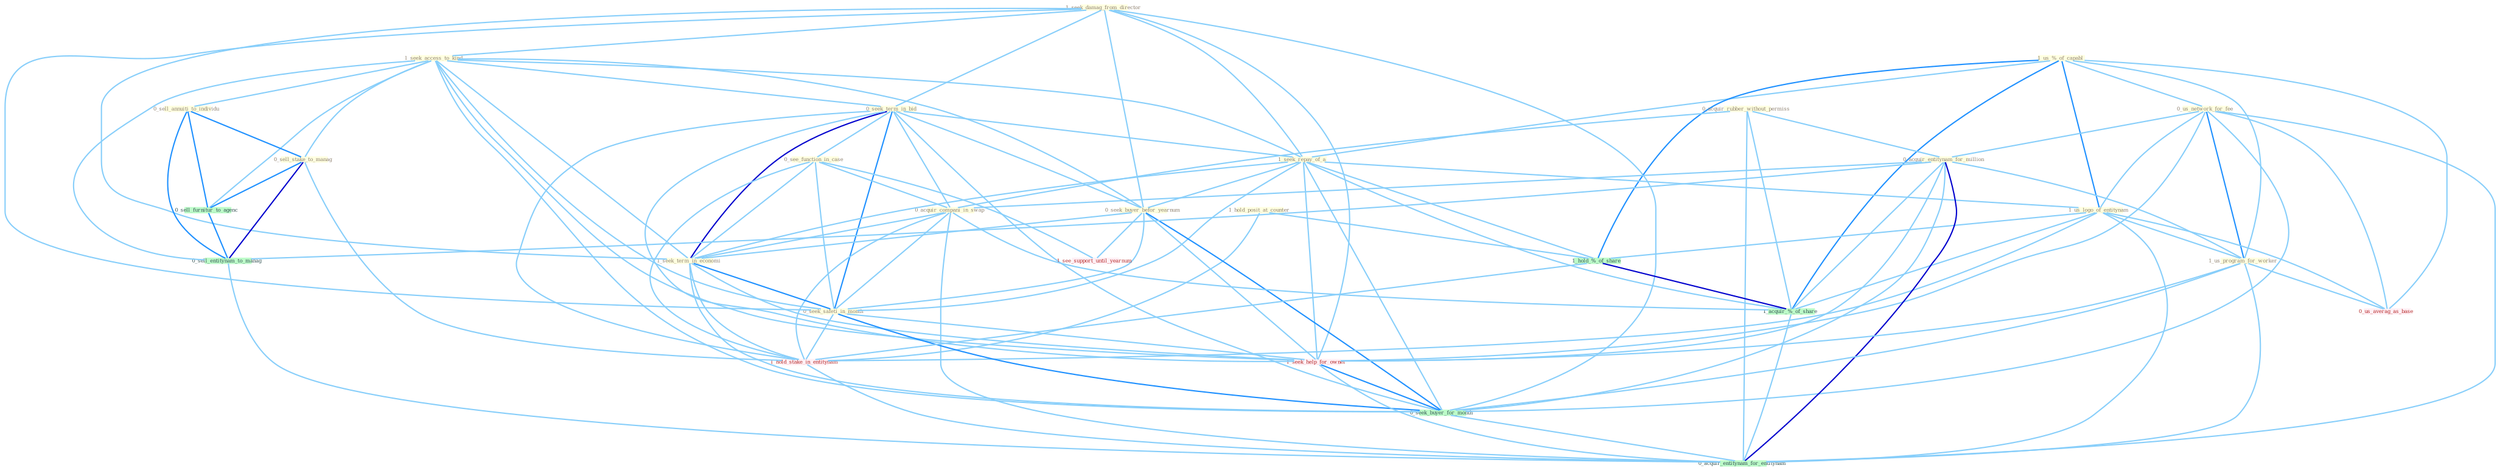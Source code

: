 Graph G{ 
    node
    [shape=polygon,style=filled,width=.5,height=.06,color="#BDFCC9",fixedsize=true,fontsize=4,
    fontcolor="#2f4f4f"];
    {node
    [color="#ffffe0", fontcolor="#8b7d6b"] "1_seek_damag_from_director " "1_hold_posit_at_counter " "1_seek_access_to_kind " "1_us_%_of_capabl " "0_us_network_for_fee " "0_acquir_rubber_without_permiss " "0_seek_term_in_bid " "0_sell_annuiti_to_individu " "1_seek_repay_of_a " "0_seek_buyer_befor_yearnum " "0_see_function_in_case " "1_us_logo_of_entitynam " "0_acquir_entitynam_for_million " "0_acquir_compani_in_swap " "0_sell_stake_to_manag " "1_seek_term_in_economi " "1_us_program_for_worker " "0_seek_safeti_in_month "}
{node [color="#fff0f5", fontcolor="#b22222"] "1_hold_stake_in_entitynam " "1_seek_help_for_owner " "1_see_support_until_yearnum " "0_us_averag_as_base "}
edge [color="#B0E2FF"];

	"1_seek_damag_from_director " -- "1_seek_access_to_kind " [w="1", color="#87cefa" ];
	"1_seek_damag_from_director " -- "0_seek_term_in_bid " [w="1", color="#87cefa" ];
	"1_seek_damag_from_director " -- "1_seek_repay_of_a " [w="1", color="#87cefa" ];
	"1_seek_damag_from_director " -- "0_seek_buyer_befor_yearnum " [w="1", color="#87cefa" ];
	"1_seek_damag_from_director " -- "1_seek_term_in_economi " [w="1", color="#87cefa" ];
	"1_seek_damag_from_director " -- "0_seek_safeti_in_month " [w="1", color="#87cefa" ];
	"1_seek_damag_from_director " -- "1_seek_help_for_owner " [w="1", color="#87cefa" ];
	"1_seek_damag_from_director " -- "0_seek_buyer_for_month " [w="1", color="#87cefa" ];
	"1_hold_posit_at_counter " -- "1_hold_%_of_share " [w="1", color="#87cefa" ];
	"1_hold_posit_at_counter " -- "1_hold_stake_in_entitynam " [w="1", color="#87cefa" ];
	"1_seek_access_to_kind " -- "0_seek_term_in_bid " [w="1", color="#87cefa" ];
	"1_seek_access_to_kind " -- "0_sell_annuiti_to_individu " [w="1", color="#87cefa" ];
	"1_seek_access_to_kind " -- "1_seek_repay_of_a " [w="1", color="#87cefa" ];
	"1_seek_access_to_kind " -- "0_seek_buyer_befor_yearnum " [w="1", color="#87cefa" ];
	"1_seek_access_to_kind " -- "0_sell_stake_to_manag " [w="1", color="#87cefa" ];
	"1_seek_access_to_kind " -- "1_seek_term_in_economi " [w="1", color="#87cefa" ];
	"1_seek_access_to_kind " -- "0_seek_safeti_in_month " [w="1", color="#87cefa" ];
	"1_seek_access_to_kind " -- "1_seek_help_for_owner " [w="1", color="#87cefa" ];
	"1_seek_access_to_kind " -- "0_seek_buyer_for_month " [w="1", color="#87cefa" ];
	"1_seek_access_to_kind " -- "0_sell_furnitur_to_agenc " [w="1", color="#87cefa" ];
	"1_seek_access_to_kind " -- "0_sell_entitynam_to_manag " [w="1", color="#87cefa" ];
	"1_us_%_of_capabl " -- "0_us_network_for_fee " [w="1", color="#87cefa" ];
	"1_us_%_of_capabl " -- "1_seek_repay_of_a " [w="1", color="#87cefa" ];
	"1_us_%_of_capabl " -- "1_us_logo_of_entitynam " [w="2", color="#1e90ff" , len=0.8];
	"1_us_%_of_capabl " -- "1_us_program_for_worker " [w="1", color="#87cefa" ];
	"1_us_%_of_capabl " -- "1_hold_%_of_share " [w="2", color="#1e90ff" , len=0.8];
	"1_us_%_of_capabl " -- "1_acquir_%_of_share " [w="2", color="#1e90ff" , len=0.8];
	"1_us_%_of_capabl " -- "0_us_averag_as_base " [w="1", color="#87cefa" ];
	"0_us_network_for_fee " -- "1_us_logo_of_entitynam " [w="1", color="#87cefa" ];
	"0_us_network_for_fee " -- "0_acquir_entitynam_for_million " [w="1", color="#87cefa" ];
	"0_us_network_for_fee " -- "1_us_program_for_worker " [w="2", color="#1e90ff" , len=0.8];
	"0_us_network_for_fee " -- "1_seek_help_for_owner " [w="1", color="#87cefa" ];
	"0_us_network_for_fee " -- "0_seek_buyer_for_month " [w="1", color="#87cefa" ];
	"0_us_network_for_fee " -- "0_us_averag_as_base " [w="1", color="#87cefa" ];
	"0_us_network_for_fee " -- "0_acquir_entitynam_for_entitynam " [w="1", color="#87cefa" ];
	"0_acquir_rubber_without_permiss " -- "0_acquir_entitynam_for_million " [w="1", color="#87cefa" ];
	"0_acquir_rubber_without_permiss " -- "0_acquir_compani_in_swap " [w="1", color="#87cefa" ];
	"0_acquir_rubber_without_permiss " -- "1_acquir_%_of_share " [w="1", color="#87cefa" ];
	"0_acquir_rubber_without_permiss " -- "0_acquir_entitynam_for_entitynam " [w="1", color="#87cefa" ];
	"0_seek_term_in_bid " -- "1_seek_repay_of_a " [w="1", color="#87cefa" ];
	"0_seek_term_in_bid " -- "0_seek_buyer_befor_yearnum " [w="1", color="#87cefa" ];
	"0_seek_term_in_bid " -- "0_see_function_in_case " [w="1", color="#87cefa" ];
	"0_seek_term_in_bid " -- "0_acquir_compani_in_swap " [w="1", color="#87cefa" ];
	"0_seek_term_in_bid " -- "1_seek_term_in_economi " [w="3", color="#0000cd" , len=0.6];
	"0_seek_term_in_bid " -- "0_seek_safeti_in_month " [w="2", color="#1e90ff" , len=0.8];
	"0_seek_term_in_bid " -- "1_hold_stake_in_entitynam " [w="1", color="#87cefa" ];
	"0_seek_term_in_bid " -- "1_seek_help_for_owner " [w="1", color="#87cefa" ];
	"0_seek_term_in_bid " -- "0_seek_buyer_for_month " [w="1", color="#87cefa" ];
	"0_sell_annuiti_to_individu " -- "0_sell_stake_to_manag " [w="2", color="#1e90ff" , len=0.8];
	"0_sell_annuiti_to_individu " -- "0_sell_furnitur_to_agenc " [w="2", color="#1e90ff" , len=0.8];
	"0_sell_annuiti_to_individu " -- "0_sell_entitynam_to_manag " [w="2", color="#1e90ff" , len=0.8];
	"1_seek_repay_of_a " -- "0_seek_buyer_befor_yearnum " [w="1", color="#87cefa" ];
	"1_seek_repay_of_a " -- "1_us_logo_of_entitynam " [w="1", color="#87cefa" ];
	"1_seek_repay_of_a " -- "1_seek_term_in_economi " [w="1", color="#87cefa" ];
	"1_seek_repay_of_a " -- "0_seek_safeti_in_month " [w="1", color="#87cefa" ];
	"1_seek_repay_of_a " -- "1_hold_%_of_share " [w="1", color="#87cefa" ];
	"1_seek_repay_of_a " -- "1_seek_help_for_owner " [w="1", color="#87cefa" ];
	"1_seek_repay_of_a " -- "0_seek_buyer_for_month " [w="1", color="#87cefa" ];
	"1_seek_repay_of_a " -- "1_acquir_%_of_share " [w="1", color="#87cefa" ];
	"0_seek_buyer_befor_yearnum " -- "1_seek_term_in_economi " [w="1", color="#87cefa" ];
	"0_seek_buyer_befor_yearnum " -- "0_seek_safeti_in_month " [w="1", color="#87cefa" ];
	"0_seek_buyer_befor_yearnum " -- "1_seek_help_for_owner " [w="1", color="#87cefa" ];
	"0_seek_buyer_befor_yearnum " -- "0_seek_buyer_for_month " [w="2", color="#1e90ff" , len=0.8];
	"0_seek_buyer_befor_yearnum " -- "1_see_support_until_yearnum " [w="1", color="#87cefa" ];
	"0_see_function_in_case " -- "0_acquir_compani_in_swap " [w="1", color="#87cefa" ];
	"0_see_function_in_case " -- "1_seek_term_in_economi " [w="1", color="#87cefa" ];
	"0_see_function_in_case " -- "0_seek_safeti_in_month " [w="1", color="#87cefa" ];
	"0_see_function_in_case " -- "1_hold_stake_in_entitynam " [w="1", color="#87cefa" ];
	"0_see_function_in_case " -- "1_see_support_until_yearnum " [w="1", color="#87cefa" ];
	"1_us_logo_of_entitynam " -- "1_us_program_for_worker " [w="1", color="#87cefa" ];
	"1_us_logo_of_entitynam " -- "1_hold_%_of_share " [w="1", color="#87cefa" ];
	"1_us_logo_of_entitynam " -- "1_hold_stake_in_entitynam " [w="1", color="#87cefa" ];
	"1_us_logo_of_entitynam " -- "1_acquir_%_of_share " [w="1", color="#87cefa" ];
	"1_us_logo_of_entitynam " -- "0_us_averag_as_base " [w="1", color="#87cefa" ];
	"1_us_logo_of_entitynam " -- "0_acquir_entitynam_for_entitynam " [w="1", color="#87cefa" ];
	"0_acquir_entitynam_for_million " -- "0_acquir_compani_in_swap " [w="1", color="#87cefa" ];
	"0_acquir_entitynam_for_million " -- "1_us_program_for_worker " [w="1", color="#87cefa" ];
	"0_acquir_entitynam_for_million " -- "1_seek_help_for_owner " [w="1", color="#87cefa" ];
	"0_acquir_entitynam_for_million " -- "0_seek_buyer_for_month " [w="1", color="#87cefa" ];
	"0_acquir_entitynam_for_million " -- "1_acquir_%_of_share " [w="1", color="#87cefa" ];
	"0_acquir_entitynam_for_million " -- "0_sell_entitynam_to_manag " [w="1", color="#87cefa" ];
	"0_acquir_entitynam_for_million " -- "0_acquir_entitynam_for_entitynam " [w="3", color="#0000cd" , len=0.6];
	"0_acquir_compani_in_swap " -- "1_seek_term_in_economi " [w="1", color="#87cefa" ];
	"0_acquir_compani_in_swap " -- "0_seek_safeti_in_month " [w="1", color="#87cefa" ];
	"0_acquir_compani_in_swap " -- "1_hold_stake_in_entitynam " [w="1", color="#87cefa" ];
	"0_acquir_compani_in_swap " -- "1_acquir_%_of_share " [w="1", color="#87cefa" ];
	"0_acquir_compani_in_swap " -- "0_acquir_entitynam_for_entitynam " [w="1", color="#87cefa" ];
	"0_sell_stake_to_manag " -- "1_hold_stake_in_entitynam " [w="1", color="#87cefa" ];
	"0_sell_stake_to_manag " -- "0_sell_furnitur_to_agenc " [w="2", color="#1e90ff" , len=0.8];
	"0_sell_stake_to_manag " -- "0_sell_entitynam_to_manag " [w="3", color="#0000cd" , len=0.6];
	"1_seek_term_in_economi " -- "0_seek_safeti_in_month " [w="2", color="#1e90ff" , len=0.8];
	"1_seek_term_in_economi " -- "1_hold_stake_in_entitynam " [w="1", color="#87cefa" ];
	"1_seek_term_in_economi " -- "1_seek_help_for_owner " [w="1", color="#87cefa" ];
	"1_seek_term_in_economi " -- "0_seek_buyer_for_month " [w="1", color="#87cefa" ];
	"1_us_program_for_worker " -- "1_seek_help_for_owner " [w="1", color="#87cefa" ];
	"1_us_program_for_worker " -- "0_seek_buyer_for_month " [w="1", color="#87cefa" ];
	"1_us_program_for_worker " -- "0_us_averag_as_base " [w="1", color="#87cefa" ];
	"1_us_program_for_worker " -- "0_acquir_entitynam_for_entitynam " [w="1", color="#87cefa" ];
	"0_seek_safeti_in_month " -- "1_hold_stake_in_entitynam " [w="1", color="#87cefa" ];
	"0_seek_safeti_in_month " -- "1_seek_help_for_owner " [w="1", color="#87cefa" ];
	"0_seek_safeti_in_month " -- "0_seek_buyer_for_month " [w="2", color="#1e90ff" , len=0.8];
	"1_hold_%_of_share " -- "1_hold_stake_in_entitynam " [w="1", color="#87cefa" ];
	"1_hold_%_of_share " -- "1_acquir_%_of_share " [w="3", color="#0000cd" , len=0.6];
	"1_hold_stake_in_entitynam " -- "0_acquir_entitynam_for_entitynam " [w="1", color="#87cefa" ];
	"1_seek_help_for_owner " -- "0_seek_buyer_for_month " [w="2", color="#1e90ff" , len=0.8];
	"1_seek_help_for_owner " -- "0_acquir_entitynam_for_entitynam " [w="1", color="#87cefa" ];
	"0_seek_buyer_for_month " -- "0_acquir_entitynam_for_entitynam " [w="1", color="#87cefa" ];
	"1_acquir_%_of_share " -- "0_acquir_entitynam_for_entitynam " [w="1", color="#87cefa" ];
	"0_sell_furnitur_to_agenc " -- "0_sell_entitynam_to_manag " [w="2", color="#1e90ff" , len=0.8];
	"0_sell_entitynam_to_manag " -- "0_acquir_entitynam_for_entitynam " [w="1", color="#87cefa" ];
}
